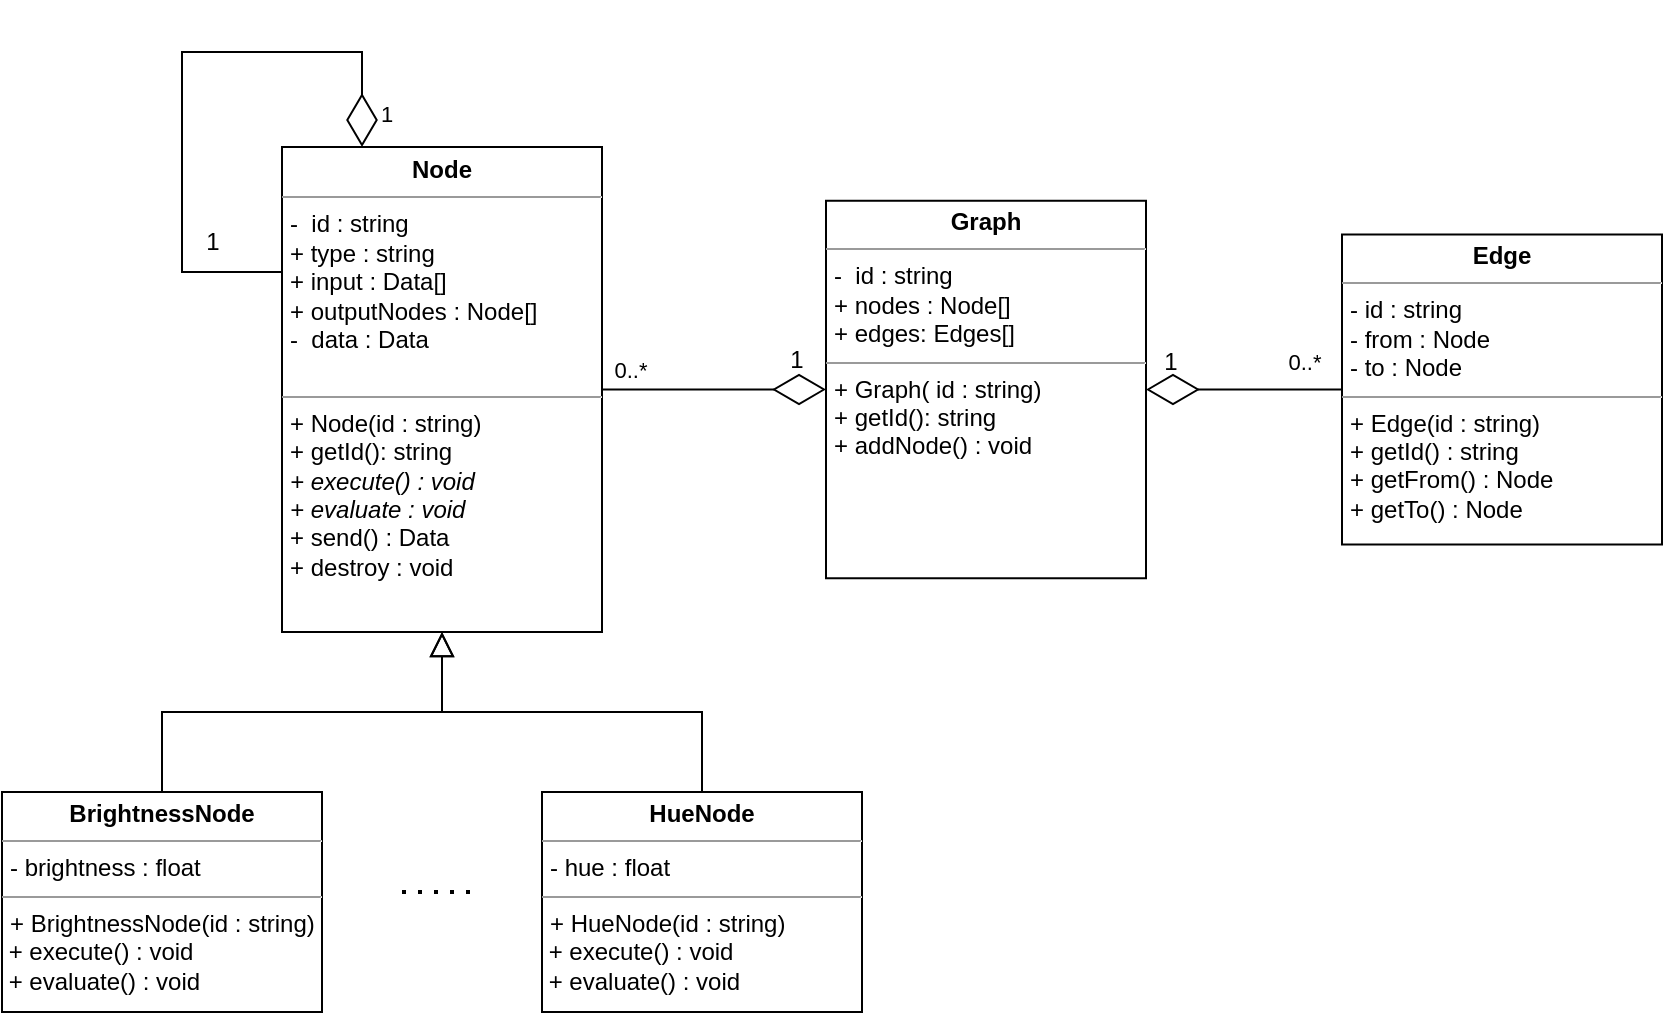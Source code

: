<mxfile version="21.3.2" type="google">
  <diagram name="Page-1" id="7NfJ0lLpveKbtGwOPx6v">
    <mxGraphModel grid="1" page="1" gridSize="10" guides="1" tooltips="1" connect="1" arrows="1" fold="1" pageScale="1" pageWidth="850" pageHeight="1100" math="0" shadow="0">
      <root>
        <mxCell id="0" />
        <mxCell id="1" parent="0" />
        <mxCell id="DnTsagMyRscqEUmjkTvc-1" value="&lt;p style=&quot;margin:0px;margin-top:4px;text-align:center;&quot;&gt;&lt;b&gt;Node&lt;/b&gt;&lt;/p&gt;&lt;hr size=&quot;1&quot;&gt;&lt;p style=&quot;margin:0px;margin-left:4px;&quot;&gt;-&amp;nbsp; id : string&lt;/p&gt;&lt;p style=&quot;margin:0px;margin-left:4px;&quot;&gt;+ type : string&lt;/p&gt;&lt;p style=&quot;margin:0px;margin-left:4px;&quot;&gt;+ input : Data[]&lt;/p&gt;&lt;p style=&quot;margin:0px;margin-left:4px;&quot;&gt;+ outputNodes : Node[]&lt;/p&gt;&lt;p style=&quot;margin:0px;margin-left:4px;&quot;&gt;-&amp;nbsp; data : Data&lt;br&gt;&lt;/p&gt;&lt;p style=&quot;margin:0px;margin-left:4px;&quot;&gt;&lt;br&gt;&lt;/p&gt;&lt;hr size=&quot;1&quot;&gt;&lt;p style=&quot;margin:0px;margin-left:4px;&quot;&gt;+ Node(id : string)&lt;br&gt;&lt;/p&gt;&lt;p style=&quot;margin:0px;margin-left:4px;&quot;&gt;+ getId(): string&lt;/p&gt;&lt;p style=&quot;margin:0px;margin-left:4px;&quot;&gt;&lt;i&gt;+ execute() : void&lt;/i&gt;&lt;/p&gt;&lt;p style=&quot;margin:0px;margin-left:4px;&quot;&gt;&lt;i&gt;+ evaluate : void&lt;br&gt;&lt;/i&gt;&lt;/p&gt;&lt;p style=&quot;margin:0px;margin-left:4px;&quot;&gt;+ send() : Data&lt;/p&gt;&lt;p style=&quot;margin:0px;margin-left:4px;&quot;&gt;+ destroy : void&lt;br&gt;&lt;/p&gt;&lt;p style=&quot;margin:0px;margin-left:4px;&quot;&gt;&lt;br&gt;&lt;/p&gt;&lt;p style=&quot;margin:0px;margin-left:4px;&quot;&gt;&lt;br&gt;&lt;/p&gt;" style="verticalAlign=top;align=left;overflow=fill;fontSize=12;fontFamily=Helvetica;html=1;whiteSpace=wrap;" vertex="1" parent="1">
          <mxGeometry x="200" y="177.5" width="160" height="242.5" as="geometry" />
        </mxCell>
        <mxCell id="DnTsagMyRscqEUmjkTvc-2" value="&lt;p style=&quot;margin:0px;margin-top:4px;text-align:center;&quot;&gt;&lt;b&gt;Graph&lt;/b&gt;&lt;br&gt;&lt;/p&gt;&lt;hr size=&quot;1&quot;&gt;&lt;p style=&quot;margin:0px;margin-left:4px;&quot;&gt;-&amp;nbsp; id : string&lt;/p&gt;&lt;p style=&quot;margin:0px;margin-left:4px;&quot;&gt;+ nodes : Node[]&lt;br&gt;&lt;/p&gt;&lt;p style=&quot;margin:0px;margin-left:4px;&quot;&gt;+ edges: Edges[]&lt;/p&gt;&lt;hr size=&quot;1&quot;&gt;&lt;p style=&quot;margin:0px;margin-left:4px;&quot;&gt;+ Graph( id : string)&lt;br&gt;&lt;/p&gt;&lt;p style=&quot;margin:0px;margin-left:4px;&quot;&gt;+ getId(): string&lt;/p&gt;&lt;p style=&quot;margin:0px;margin-left:4px;&quot;&gt;+ addNode() : void&lt;br&gt;&lt;/p&gt;" style="verticalAlign=top;align=left;overflow=fill;fontSize=12;fontFamily=Helvetica;html=1;whiteSpace=wrap;" vertex="1" parent="1">
          <mxGeometry x="472" y="204.38" width="160" height="188.75" as="geometry" />
        </mxCell>
        <mxCell id="DnTsagMyRscqEUmjkTvc-4" value="" style="endArrow=diamondThin;endFill=0;endSize=24;html=1;rounded=0;entryX=0;entryY=0.5;entryDx=0;entryDy=0;exitX=1;exitY=0.5;exitDx=0;exitDy=0;" edge="1" parent="1" source="DnTsagMyRscqEUmjkTvc-1" target="DnTsagMyRscqEUmjkTvc-2">
          <mxGeometry width="160" relative="1" as="geometry">
            <mxPoint x="340" y="400" as="sourcePoint" />
            <mxPoint x="500" y="400" as="targetPoint" />
          </mxGeometry>
        </mxCell>
        <mxCell id="DnTsagMyRscqEUmjkTvc-5" value="0..*" style="edgeLabel;html=1;align=center;verticalAlign=middle;resizable=0;points=[];" connectable="0" vertex="1" parent="DnTsagMyRscqEUmjkTvc-4">
          <mxGeometry x="-0.639" y="2" relative="1" as="geometry">
            <mxPoint x="-6" y="-8" as="offset" />
          </mxGeometry>
        </mxCell>
        <mxCell id="DnTsagMyRscqEUmjkTvc-6" value="&lt;div&gt;1&lt;/div&gt;" style="text;html=1;align=center;verticalAlign=middle;resizable=0;points=[];autosize=1;strokeColor=none;fillColor=none;" vertex="1" parent="1">
          <mxGeometry x="442" y="269" width="30" height="30" as="geometry" />
        </mxCell>
        <mxCell id="DnTsagMyRscqEUmjkTvc-9" value="&lt;p style=&quot;margin:0px;margin-top:4px;text-align:center;&quot;&gt;&lt;b&gt;BrightnessNode&lt;/b&gt;&lt;/p&gt;&lt;hr size=&quot;1&quot;&gt;&lt;p style=&quot;margin:0px;margin-left:4px;&quot;&gt;- brightness : float&lt;br&gt;&lt;/p&gt;&lt;hr size=&quot;1&quot;&gt;&lt;p style=&quot;margin:0px;margin-left:4px;&quot;&gt;+ BrightnessNode(id : string)&lt;br&gt;&lt;/p&gt;&lt;div&gt;&amp;nbsp;+ execute() : void &lt;br&gt;&lt;/div&gt;&lt;div&gt;&amp;nbsp;+ evaluate() : void&lt;br&gt;&lt;/div&gt;&lt;div&gt;&amp;nbsp;&lt;br&gt;&lt;/div&gt;" style="verticalAlign=top;align=left;overflow=fill;fontSize=12;fontFamily=Helvetica;html=1;whiteSpace=wrap;" vertex="1" parent="1">
          <mxGeometry x="60" y="500" width="160" height="110" as="geometry" />
        </mxCell>
        <mxCell id="DnTsagMyRscqEUmjkTvc-10" value="" style="endArrow=diamondThin;endFill=0;endSize=24;html=1;rounded=0;entryX=0.25;entryY=0;entryDx=0;entryDy=0;" edge="1" parent="1" target="DnTsagMyRscqEUmjkTvc-1">
          <mxGeometry width="160" relative="1" as="geometry">
            <mxPoint x="200" y="240" as="sourcePoint" />
            <mxPoint x="290" y="150" as="targetPoint" />
            <Array as="points">
              <mxPoint x="150" y="240" />
              <mxPoint x="150" y="130" />
              <mxPoint x="240" y="130" />
            </Array>
          </mxGeometry>
        </mxCell>
        <mxCell id="DnTsagMyRscqEUmjkTvc-12" value="1" style="edgeLabel;html=1;align=center;verticalAlign=middle;resizable=0;points=[];" connectable="0" vertex="1" parent="DnTsagMyRscqEUmjkTvc-10">
          <mxGeometry x="0.736" y="4" relative="1" as="geometry">
            <mxPoint x="8" y="23" as="offset" />
          </mxGeometry>
        </mxCell>
        <mxCell id="DnTsagMyRscqEUmjkTvc-11" value="1" style="text;html=1;align=center;verticalAlign=middle;resizable=0;points=[];autosize=1;strokeColor=none;fillColor=none;" vertex="1" parent="1">
          <mxGeometry x="150" y="210" width="30" height="30" as="geometry" />
        </mxCell>
        <mxCell id="DnTsagMyRscqEUmjkTvc-13" value="&lt;p style=&quot;margin:0px;margin-top:4px;text-align:center;&quot;&gt;&lt;b&gt;Edge&lt;/b&gt;&lt;/p&gt;&lt;hr size=&quot;1&quot;&gt;&lt;p style=&quot;margin:0px;margin-left:4px;&quot;&gt;- id : string &lt;br&gt;&lt;/p&gt;&lt;p style=&quot;margin:0px;margin-left:4px;&quot;&gt;- from : Node&lt;/p&gt;&lt;p style=&quot;margin:0px;margin-left:4px;&quot;&gt;- to : Node&lt;br&gt;&lt;/p&gt;&lt;hr size=&quot;1&quot;&gt;&lt;p style=&quot;margin:0px;margin-left:4px;&quot;&gt;+ Edge(id : string)&lt;/p&gt;&lt;p style=&quot;margin:0px;margin-left:4px;&quot;&gt;+ getId() : string&lt;br&gt;&lt;/p&gt;&lt;p style=&quot;margin:0px;margin-left:4px;&quot;&gt;+ getFrom() : Node&lt;/p&gt;&lt;p style=&quot;margin:0px;margin-left:4px;&quot;&gt;+ getTo() : Node&lt;br&gt;&lt;/p&gt;&lt;p style=&quot;margin:0px;margin-left:4px;&quot;&gt;&lt;br&gt;&lt;/p&gt;&lt;p style=&quot;margin:0px;margin-left:4px;&quot;&gt;&amp;nbsp;&lt;br&gt;&lt;/p&gt;&lt;p style=&quot;margin:0px;margin-left:4px;&quot;&gt;&lt;br&gt;&lt;/p&gt;" style="verticalAlign=top;align=left;overflow=fill;fontSize=12;fontFamily=Helvetica;html=1;whiteSpace=wrap;" vertex="1" parent="1">
          <mxGeometry x="730" y="221.25" width="160" height="155" as="geometry" />
        </mxCell>
        <mxCell id="DnTsagMyRscqEUmjkTvc-16" value="" style="endArrow=diamondThin;endFill=0;endSize=24;html=1;rounded=0;entryX=1;entryY=0.5;entryDx=0;entryDy=0;exitX=0;exitY=0.5;exitDx=0;exitDy=0;" edge="1" parent="1" source="DnTsagMyRscqEUmjkTvc-13" target="DnTsagMyRscqEUmjkTvc-2">
          <mxGeometry width="160" relative="1" as="geometry">
            <mxPoint x="700" y="386.5" as="sourcePoint" />
            <mxPoint x="860" y="386.5" as="targetPoint" />
          </mxGeometry>
        </mxCell>
        <mxCell id="DnTsagMyRscqEUmjkTvc-17" value="0..*" style="edgeLabel;html=1;align=center;verticalAlign=middle;resizable=0;points=[];" connectable="0" vertex="1" parent="DnTsagMyRscqEUmjkTvc-16">
          <mxGeometry x="-0.639" y="2" relative="1" as="geometry">
            <mxPoint x="-2" y="-16" as="offset" />
          </mxGeometry>
        </mxCell>
        <mxCell id="DnTsagMyRscqEUmjkTvc-18" value="&lt;div&gt;1&lt;/div&gt;" style="text;html=1;align=center;verticalAlign=middle;resizable=0;points=[];autosize=1;strokeColor=none;fillColor=none;" vertex="1" parent="1">
          <mxGeometry x="629" y="270" width="30" height="30" as="geometry" />
        </mxCell>
        <mxCell id="DnTsagMyRscqEUmjkTvc-20" value="&lt;p style=&quot;margin:0px;margin-top:4px;text-align:center;&quot;&gt;&lt;b&gt;HueNode&lt;/b&gt;&lt;/p&gt;&lt;hr size=&quot;1&quot;&gt;&lt;p style=&quot;margin:0px;margin-left:4px;&quot;&gt;- hue : float&lt;br&gt;&lt;/p&gt;&lt;hr size=&quot;1&quot;&gt;&lt;p style=&quot;margin:0px;margin-left:4px;&quot;&gt;+ HueNode(id : string)&lt;br&gt;&lt;/p&gt;&lt;div&gt;&amp;nbsp;+ execute() : void &lt;br&gt;&lt;/div&gt;&lt;div&gt;&amp;nbsp;+ evaluate() : void&lt;br&gt;&lt;/div&gt;&lt;div&gt;&amp;nbsp;&lt;br&gt;&lt;/div&gt;" style="verticalAlign=top;align=left;overflow=fill;fontSize=12;fontFamily=Helvetica;html=1;whiteSpace=wrap;" vertex="1" parent="1">
          <mxGeometry x="330" y="500" width="160" height="110" as="geometry" />
        </mxCell>
        <mxCell id="DnTsagMyRscqEUmjkTvc-21" value="" style="endArrow=none;dashed=1;html=1;dashPattern=1 3;strokeWidth=2;rounded=0;" edge="1" parent="1">
          <mxGeometry width="50" height="50" relative="1" as="geometry">
            <mxPoint x="260" y="550" as="sourcePoint" />
            <mxPoint x="300" y="550" as="targetPoint" />
          </mxGeometry>
        </mxCell>
        <mxCell id="RmXfIf1o8jcgyB6D2bN1-1" value="" style="endArrow=block;endSize=10;endFill=0;shadow=0;strokeWidth=1;rounded=0;edgeStyle=elbowEdgeStyle;elbow=vertical;exitX=0.5;exitY=0;exitDx=0;exitDy=0;" edge="1" parent="1" source="DnTsagMyRscqEUmjkTvc-20" target="DnTsagMyRscqEUmjkTvc-1">
          <mxGeometry width="160" relative="1" as="geometry">
            <mxPoint x="560" y="500" as="sourcePoint" />
            <mxPoint x="450" y="398" as="targetPoint" />
          </mxGeometry>
        </mxCell>
        <mxCell id="RmXfIf1o8jcgyB6D2bN1-2" value="" style="endArrow=block;endSize=10;endFill=0;shadow=0;strokeWidth=1;rounded=0;edgeStyle=elbowEdgeStyle;elbow=vertical;exitX=0.5;exitY=0;exitDx=0;exitDy=0;entryX=0.5;entryY=1;entryDx=0;entryDy=0;" edge="1" parent="1" target="DnTsagMyRscqEUmjkTvc-1">
          <mxGeometry width="160" relative="1" as="geometry">
            <mxPoint x="140" y="500" as="sourcePoint" />
            <mxPoint x="10" y="420" as="targetPoint" />
          </mxGeometry>
        </mxCell>
      </root>
    </mxGraphModel>
  </diagram>
</mxfile>
